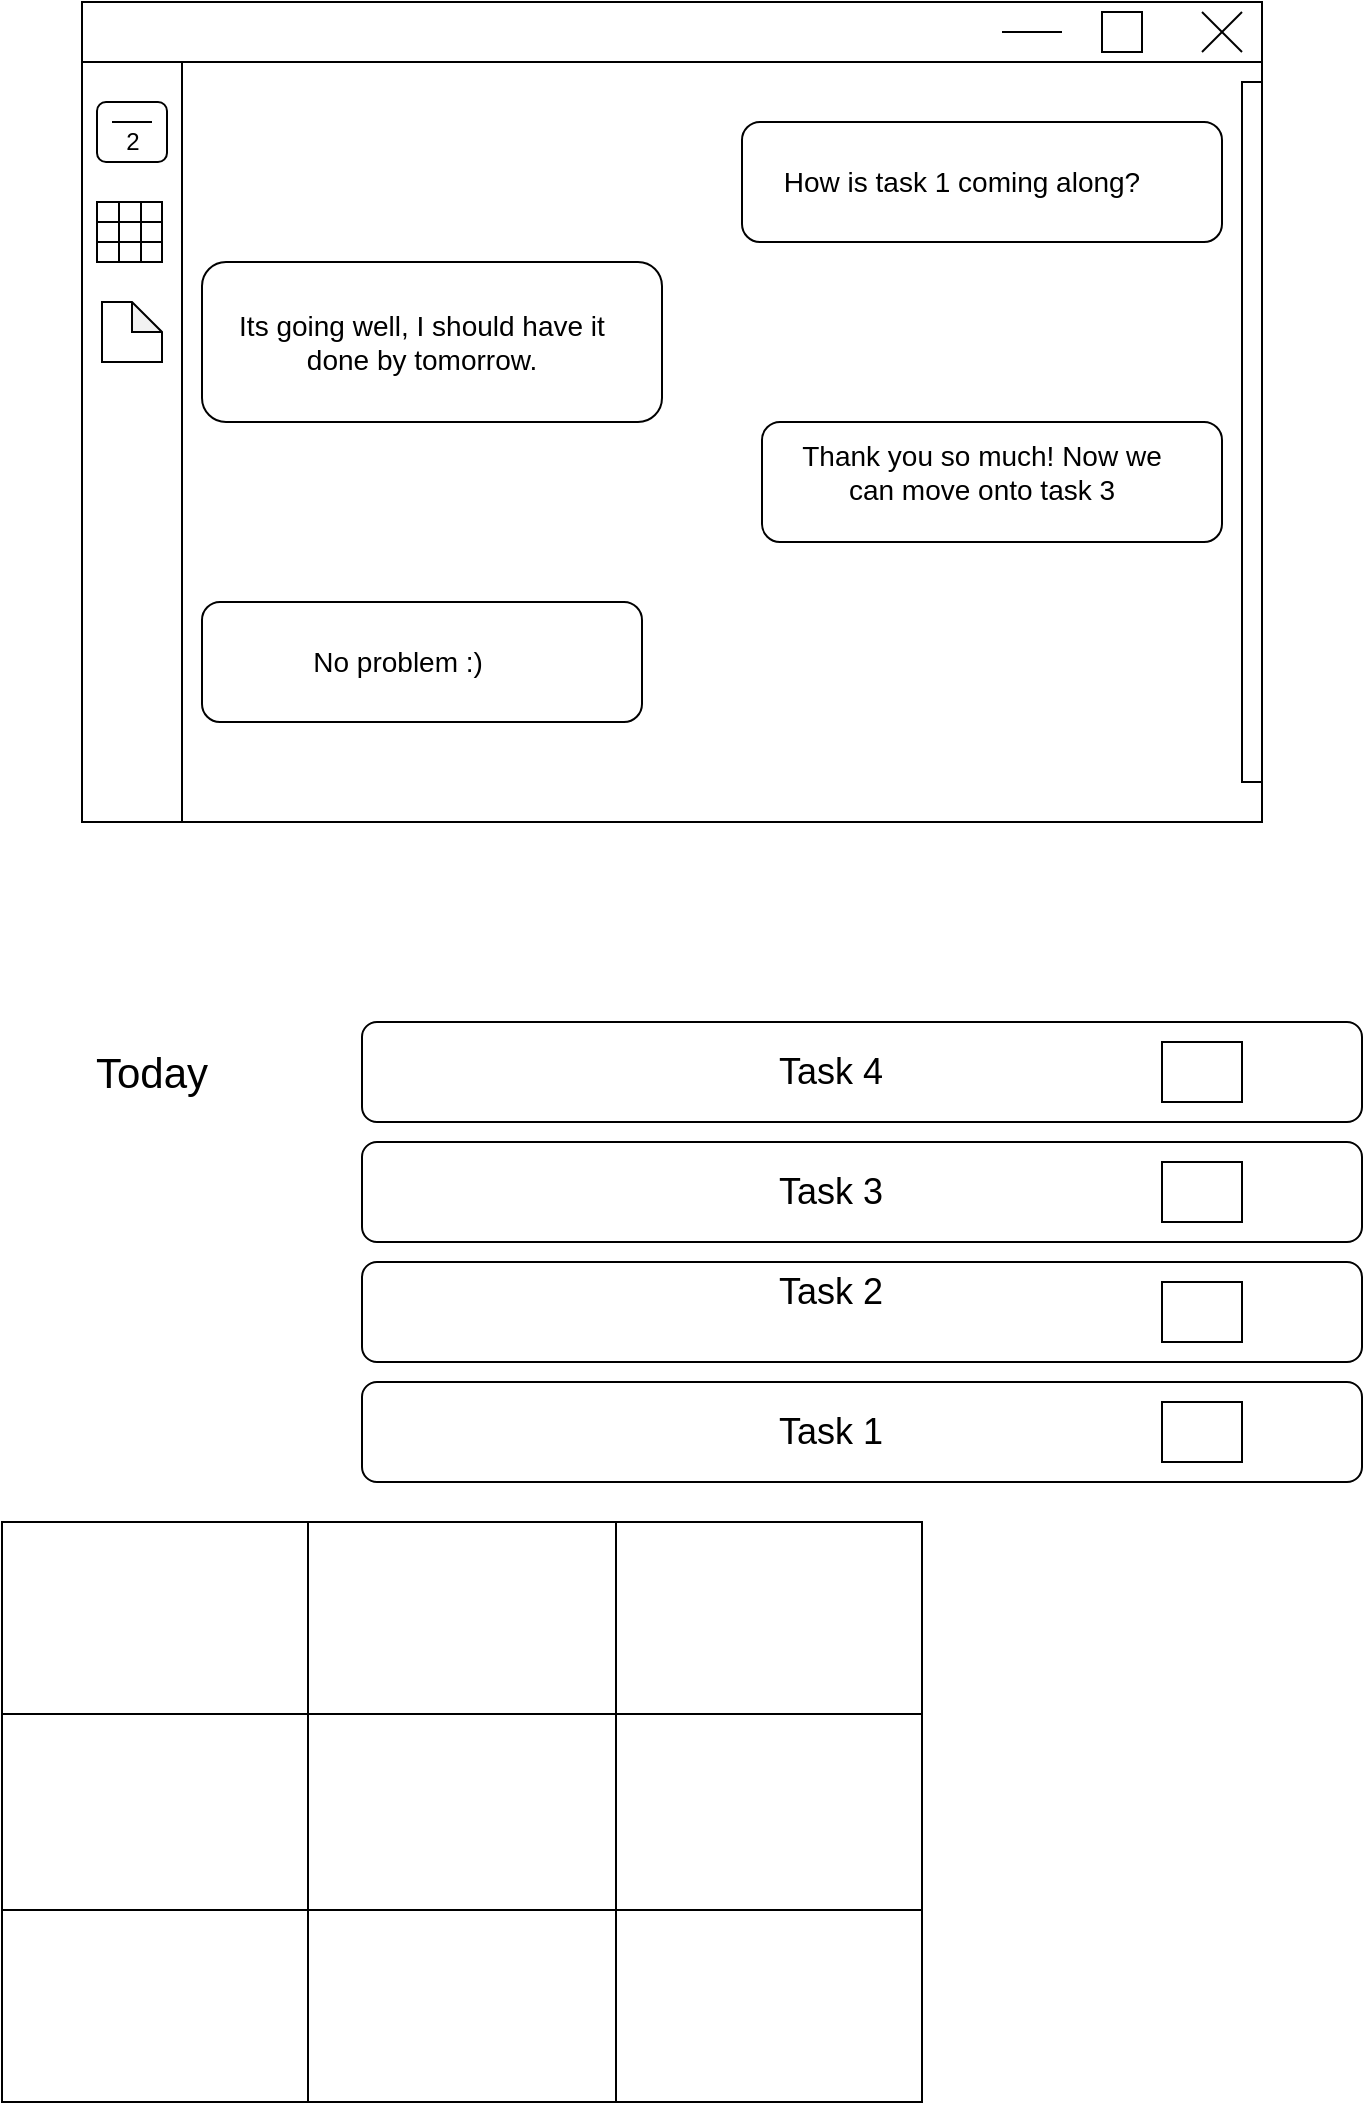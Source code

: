 <mxfile version="14.1.9" type="device"><diagram id="jYjudsKA2nTVADMtQ2na" name="Page-1"><mxGraphModel dx="1038" dy="491" grid="1" gridSize="10" guides="1" tooltips="1" connect="1" arrows="1" fold="1" page="1" pageScale="1" pageWidth="827" pageHeight="1169" math="0" shadow="0"><root><mxCell id="0"/><mxCell id="1" parent="0"/><mxCell id="zUBwi_voVAQUFSUqixuF-2" value="" style="rounded=0;whiteSpace=wrap;html=1;" vertex="1" parent="1"><mxGeometry x="120" y="50" width="590" height="410" as="geometry"/></mxCell><mxCell id="zUBwi_voVAQUFSUqixuF-3" value="" style="rounded=0;whiteSpace=wrap;html=1;" vertex="1" parent="1"><mxGeometry x="120" y="50" width="590" height="30" as="geometry"/></mxCell><mxCell id="zUBwi_voVAQUFSUqixuF-5" value="" style="rounded=0;whiteSpace=wrap;html=1;" vertex="1" parent="1"><mxGeometry x="630" y="55" width="20" height="20" as="geometry"/></mxCell><mxCell id="zUBwi_voVAQUFSUqixuF-8" value="" style="line;strokeWidth=1;html=1;perimeter=backbonePerimeter;points=[];outlineConnect=0;" vertex="1" parent="1"><mxGeometry x="580" y="60" width="30" height="10" as="geometry"/></mxCell><mxCell id="zUBwi_voVAQUFSUqixuF-9" value="" style="endArrow=none;html=1;" edge="1" parent="1"><mxGeometry width="50" height="50" relative="1" as="geometry"><mxPoint x="680" y="75" as="sourcePoint"/><mxPoint x="700" y="55" as="targetPoint"/></mxGeometry></mxCell><mxCell id="zUBwi_voVAQUFSUqixuF-11" value="" style="endArrow=none;html=1;" edge="1" parent="1"><mxGeometry width="50" height="50" relative="1" as="geometry"><mxPoint x="680" y="55" as="sourcePoint"/><mxPoint x="700" y="75" as="targetPoint"/></mxGeometry></mxCell><mxCell id="zUBwi_voVAQUFSUqixuF-12" value="" style="rounded=0;whiteSpace=wrap;html=1;strokeWidth=1;" vertex="1" parent="1"><mxGeometry x="120" y="80" width="50" height="380" as="geometry"/></mxCell><mxCell id="zUBwi_voVAQUFSUqixuF-13" value="&lt;font style=&quot;font-size: 21px&quot;&gt;Today&lt;/font&gt;" style="text;html=1;strokeColor=none;fillColor=none;align=center;verticalAlign=middle;whiteSpace=wrap;rounded=0;" vertex="1" parent="1"><mxGeometry x="110" y="560" width="90" height="50" as="geometry"/></mxCell><mxCell id="zUBwi_voVAQUFSUqixuF-14" value="" style="rounded=1;whiteSpace=wrap;html=1;strokeWidth=1;" vertex="1" parent="1"><mxGeometry x="260" y="740" width="500" height="50" as="geometry"/></mxCell><mxCell id="zUBwi_voVAQUFSUqixuF-15" value="&lt;font style=&quot;font-size: 18px&quot;&gt;Task 1&lt;/font&gt;" style="text;html=1;strokeColor=none;fillColor=none;align=center;verticalAlign=middle;whiteSpace=wrap;rounded=0;" vertex="1" parent="1"><mxGeometry x="297.5" y="750" width="392.5" height="30" as="geometry"/></mxCell><mxCell id="zUBwi_voVAQUFSUqixuF-16" value="" style="rounded=1;whiteSpace=wrap;html=1;strokeWidth=1;" vertex="1" parent="1"><mxGeometry x="260" y="680" width="500" height="50" as="geometry"/></mxCell><mxCell id="zUBwi_voVAQUFSUqixuF-17" value="" style="rounded=1;whiteSpace=wrap;html=1;strokeWidth=1;" vertex="1" parent="1"><mxGeometry x="260" y="620" width="500" height="50" as="geometry"/></mxCell><mxCell id="zUBwi_voVAQUFSUqixuF-18" value="" style="rounded=1;whiteSpace=wrap;html=1;strokeWidth=1;" vertex="1" parent="1"><mxGeometry x="260" y="560" width="500" height="50" as="geometry"/></mxCell><mxCell id="zUBwi_voVAQUFSUqixuF-20" value="&lt;font style=&quot;font-size: 18px&quot;&gt;Task 2&lt;/font&gt;" style="text;html=1;strokeColor=none;fillColor=none;align=center;verticalAlign=middle;whiteSpace=wrap;rounded=0;" vertex="1" parent="1"><mxGeometry x="297.5" y="680" width="392.5" height="30" as="geometry"/></mxCell><mxCell id="zUBwi_voVAQUFSUqixuF-21" value="&lt;font style=&quot;font-size: 18px&quot;&gt;Task 3&lt;/font&gt;" style="text;html=1;strokeColor=none;fillColor=none;align=center;verticalAlign=middle;whiteSpace=wrap;rounded=0;" vertex="1" parent="1"><mxGeometry x="297.5" y="630" width="392.5" height="30" as="geometry"/></mxCell><mxCell id="zUBwi_voVAQUFSUqixuF-22" value="&lt;font style=&quot;font-size: 18px&quot;&gt;Task 4&lt;/font&gt;" style="text;html=1;strokeColor=none;fillColor=none;align=center;verticalAlign=middle;whiteSpace=wrap;rounded=0;" vertex="1" parent="1"><mxGeometry x="297.5" y="570" width="392.5" height="30" as="geometry"/></mxCell><mxCell id="zUBwi_voVAQUFSUqixuF-24" value="" style="rounded=0;whiteSpace=wrap;html=1;strokeWidth=1;" vertex="1" parent="1"><mxGeometry x="660" y="750" width="40" height="30" as="geometry"/></mxCell><mxCell id="zUBwi_voVAQUFSUqixuF-25" value="" style="rounded=0;whiteSpace=wrap;html=1;strokeWidth=1;" vertex="1" parent="1"><mxGeometry x="660" y="690" width="40" height="30" as="geometry"/></mxCell><mxCell id="zUBwi_voVAQUFSUqixuF-26" value="" style="rounded=0;whiteSpace=wrap;html=1;strokeWidth=1;" vertex="1" parent="1"><mxGeometry x="660" y="630" width="40" height="30" as="geometry"/></mxCell><mxCell id="zUBwi_voVAQUFSUqixuF-27" value="" style="rounded=0;whiteSpace=wrap;html=1;strokeWidth=1;" vertex="1" parent="1"><mxGeometry x="660" y="570" width="40" height="30" as="geometry"/></mxCell><mxCell id="zUBwi_voVAQUFSUqixuF-33" value="" style="rounded=1;whiteSpace=wrap;html=1;strokeWidth=1;" vertex="1" parent="1"><mxGeometry x="127.5" y="100" width="35" height="30" as="geometry"/></mxCell><mxCell id="zUBwi_voVAQUFSUqixuF-34" value="" style="endArrow=none;html=1;strokeColor=#000000;" edge="1" parent="1"><mxGeometry width="50" height="50" relative="1" as="geometry"><mxPoint x="135" y="110" as="sourcePoint"/><mxPoint x="155" y="110" as="targetPoint"/></mxGeometry></mxCell><mxCell id="zUBwi_voVAQUFSUqixuF-36" value="2" style="text;html=1;strokeColor=none;fillColor=none;align=center;verticalAlign=middle;whiteSpace=wrap;rounded=0;" vertex="1" parent="1"><mxGeometry x="127.5" y="110" width="35" height="20" as="geometry"/></mxCell><mxCell id="zUBwi_voVAQUFSUqixuF-38" value="" style="shape=table;html=1;whiteSpace=wrap;startSize=0;container=1;collapsible=0;childLayout=tableLayout;strokeWidth=1;" vertex="1" parent="1"><mxGeometry x="127.5" y="150" width="32.5" height="30" as="geometry"/></mxCell><mxCell id="zUBwi_voVAQUFSUqixuF-39" value="" style="shape=partialRectangle;html=1;whiteSpace=wrap;collapsible=0;dropTarget=0;pointerEvents=0;fillColor=none;top=0;left=0;bottom=0;right=0;points=[[0,0.5],[1,0.5]];portConstraint=eastwest;" vertex="1" parent="zUBwi_voVAQUFSUqixuF-38"><mxGeometry width="32.5" height="10" as="geometry"/></mxCell><mxCell id="zUBwi_voVAQUFSUqixuF-40" value="" style="shape=partialRectangle;html=1;whiteSpace=wrap;connectable=0;fillColor=none;top=0;left=0;bottom=0;right=0;overflow=hidden;" vertex="1" parent="zUBwi_voVAQUFSUqixuF-39"><mxGeometry width="11" height="10" as="geometry"/></mxCell><mxCell id="zUBwi_voVAQUFSUqixuF-41" value="" style="shape=partialRectangle;html=1;whiteSpace=wrap;connectable=0;fillColor=none;top=0;left=0;bottom=0;right=0;overflow=hidden;" vertex="1" parent="zUBwi_voVAQUFSUqixuF-39"><mxGeometry x="11" width="11" height="10" as="geometry"/></mxCell><mxCell id="zUBwi_voVAQUFSUqixuF-42" value="" style="shape=partialRectangle;html=1;whiteSpace=wrap;connectable=0;fillColor=none;top=0;left=0;bottom=0;right=0;overflow=hidden;" vertex="1" parent="zUBwi_voVAQUFSUqixuF-39"><mxGeometry x="22" width="11" height="10" as="geometry"/></mxCell><mxCell id="zUBwi_voVAQUFSUqixuF-43" value="" style="shape=partialRectangle;html=1;whiteSpace=wrap;collapsible=0;dropTarget=0;pointerEvents=0;fillColor=none;top=0;left=0;bottom=0;right=0;points=[[0,0.5],[1,0.5]];portConstraint=eastwest;" vertex="1" parent="zUBwi_voVAQUFSUqixuF-38"><mxGeometry y="10" width="32.5" height="10" as="geometry"/></mxCell><mxCell id="zUBwi_voVAQUFSUqixuF-44" value="" style="shape=partialRectangle;html=1;whiteSpace=wrap;connectable=0;fillColor=none;top=0;left=0;bottom=0;right=0;overflow=hidden;" vertex="1" parent="zUBwi_voVAQUFSUqixuF-43"><mxGeometry width="11" height="10" as="geometry"/></mxCell><mxCell id="zUBwi_voVAQUFSUqixuF-45" value="" style="shape=partialRectangle;html=1;whiteSpace=wrap;connectable=0;fillColor=none;top=0;left=0;bottom=0;right=0;overflow=hidden;" vertex="1" parent="zUBwi_voVAQUFSUqixuF-43"><mxGeometry x="11" width="11" height="10" as="geometry"/></mxCell><mxCell id="zUBwi_voVAQUFSUqixuF-46" value="" style="shape=partialRectangle;html=1;whiteSpace=wrap;connectable=0;fillColor=none;top=0;left=0;bottom=0;right=0;overflow=hidden;" vertex="1" parent="zUBwi_voVAQUFSUqixuF-43"><mxGeometry x="22" width="11" height="10" as="geometry"/></mxCell><mxCell id="zUBwi_voVAQUFSUqixuF-47" value="" style="shape=partialRectangle;html=1;whiteSpace=wrap;collapsible=0;dropTarget=0;pointerEvents=0;fillColor=none;top=0;left=0;bottom=0;right=0;points=[[0,0.5],[1,0.5]];portConstraint=eastwest;" vertex="1" parent="zUBwi_voVAQUFSUqixuF-38"><mxGeometry y="20" width="32.5" height="10" as="geometry"/></mxCell><mxCell id="zUBwi_voVAQUFSUqixuF-48" value="" style="shape=partialRectangle;html=1;whiteSpace=wrap;connectable=0;fillColor=none;top=0;left=0;bottom=0;right=0;overflow=hidden;" vertex="1" parent="zUBwi_voVAQUFSUqixuF-47"><mxGeometry width="11" height="10" as="geometry"/></mxCell><mxCell id="zUBwi_voVAQUFSUqixuF-49" value="" style="shape=partialRectangle;html=1;whiteSpace=wrap;connectable=0;fillColor=none;top=0;left=0;bottom=0;right=0;overflow=hidden;" vertex="1" parent="zUBwi_voVAQUFSUqixuF-47"><mxGeometry x="11" width="11" height="10" as="geometry"/></mxCell><mxCell id="zUBwi_voVAQUFSUqixuF-50" value="" style="shape=partialRectangle;html=1;whiteSpace=wrap;connectable=0;fillColor=none;top=0;left=0;bottom=0;right=0;overflow=hidden;" vertex="1" parent="zUBwi_voVAQUFSUqixuF-47"><mxGeometry x="22" width="11" height="10" as="geometry"/></mxCell><mxCell id="zUBwi_voVAQUFSUqixuF-52" value="" style="rounded=0;whiteSpace=wrap;html=1;strokeWidth=1;" vertex="1" parent="1"><mxGeometry x="700" y="90" width="10" height="350" as="geometry"/></mxCell><mxCell id="zUBwi_voVAQUFSUqixuF-56" value="" style="shape=note;whiteSpace=wrap;html=1;backgroundOutline=1;darkOpacity=0.05;strokeWidth=1;size=15;" vertex="1" parent="1"><mxGeometry x="130" y="200" width="30" height="30" as="geometry"/></mxCell><mxCell id="zUBwi_voVAQUFSUqixuF-58" value="" style="shape=table;html=1;whiteSpace=wrap;startSize=0;container=1;collapsible=0;childLayout=tableLayout;strokeWidth=1;" vertex="1" parent="1"><mxGeometry x="80" y="810" width="460" height="290" as="geometry"/></mxCell><mxCell id="zUBwi_voVAQUFSUqixuF-59" value="" style="shape=partialRectangle;html=1;whiteSpace=wrap;collapsible=0;dropTarget=0;pointerEvents=0;fillColor=none;top=0;left=0;bottom=0;right=0;points=[[0,0.5],[1,0.5]];portConstraint=eastwest;" vertex="1" parent="zUBwi_voVAQUFSUqixuF-58"><mxGeometry width="460" height="96" as="geometry"/></mxCell><mxCell id="zUBwi_voVAQUFSUqixuF-60" value="" style="shape=partialRectangle;html=1;whiteSpace=wrap;connectable=0;fillColor=none;top=0;left=0;bottom=0;right=0;overflow=hidden;" vertex="1" parent="zUBwi_voVAQUFSUqixuF-59"><mxGeometry width="153" height="96" as="geometry"/></mxCell><mxCell id="zUBwi_voVAQUFSUqixuF-61" value="" style="shape=partialRectangle;html=1;whiteSpace=wrap;connectable=0;fillColor=none;top=0;left=0;bottom=0;right=0;overflow=hidden;" vertex="1" parent="zUBwi_voVAQUFSUqixuF-59"><mxGeometry x="153" width="154" height="96" as="geometry"/></mxCell><mxCell id="zUBwi_voVAQUFSUqixuF-62" value="" style="shape=partialRectangle;html=1;whiteSpace=wrap;connectable=0;fillColor=none;top=0;left=0;bottom=0;right=0;overflow=hidden;" vertex="1" parent="zUBwi_voVAQUFSUqixuF-59"><mxGeometry x="307" width="153" height="96" as="geometry"/></mxCell><mxCell id="zUBwi_voVAQUFSUqixuF-63" value="" style="shape=partialRectangle;html=1;whiteSpace=wrap;collapsible=0;dropTarget=0;pointerEvents=0;fillColor=none;top=0;left=0;bottom=0;right=0;points=[[0,0.5],[1,0.5]];portConstraint=eastwest;" vertex="1" parent="zUBwi_voVAQUFSUqixuF-58"><mxGeometry y="96" width="460" height="98" as="geometry"/></mxCell><mxCell id="zUBwi_voVAQUFSUqixuF-64" value="" style="shape=partialRectangle;html=1;whiteSpace=wrap;connectable=0;fillColor=none;top=0;left=0;bottom=0;right=0;overflow=hidden;" vertex="1" parent="zUBwi_voVAQUFSUqixuF-63"><mxGeometry width="153" height="98" as="geometry"/></mxCell><mxCell id="zUBwi_voVAQUFSUqixuF-65" value="" style="shape=partialRectangle;html=1;whiteSpace=wrap;connectable=0;fillColor=none;top=0;left=0;bottom=0;right=0;overflow=hidden;" vertex="1" parent="zUBwi_voVAQUFSUqixuF-63"><mxGeometry x="153" width="154" height="98" as="geometry"/></mxCell><mxCell id="zUBwi_voVAQUFSUqixuF-66" value="" style="shape=partialRectangle;html=1;whiteSpace=wrap;connectable=0;fillColor=none;top=0;left=0;bottom=0;right=0;overflow=hidden;" vertex="1" parent="zUBwi_voVAQUFSUqixuF-63"><mxGeometry x="307" width="153" height="98" as="geometry"/></mxCell><mxCell id="zUBwi_voVAQUFSUqixuF-67" value="" style="shape=partialRectangle;html=1;whiteSpace=wrap;collapsible=0;dropTarget=0;pointerEvents=0;fillColor=none;top=0;left=0;bottom=0;right=0;points=[[0,0.5],[1,0.5]];portConstraint=eastwest;" vertex="1" parent="zUBwi_voVAQUFSUqixuF-58"><mxGeometry y="194" width="460" height="96" as="geometry"/></mxCell><mxCell id="zUBwi_voVAQUFSUqixuF-68" value="" style="shape=partialRectangle;html=1;whiteSpace=wrap;connectable=0;fillColor=none;top=0;left=0;bottom=0;right=0;overflow=hidden;" vertex="1" parent="zUBwi_voVAQUFSUqixuF-67"><mxGeometry width="153" height="96" as="geometry"/></mxCell><mxCell id="zUBwi_voVAQUFSUqixuF-69" value="" style="shape=partialRectangle;html=1;whiteSpace=wrap;connectable=0;fillColor=none;top=0;left=0;bottom=0;right=0;overflow=hidden;" vertex="1" parent="zUBwi_voVAQUFSUqixuF-67"><mxGeometry x="153" width="154" height="96" as="geometry"/></mxCell><mxCell id="zUBwi_voVAQUFSUqixuF-70" value="" style="shape=partialRectangle;html=1;whiteSpace=wrap;connectable=0;fillColor=none;top=0;left=0;bottom=0;right=0;overflow=hidden;" vertex="1" parent="zUBwi_voVAQUFSUqixuF-67"><mxGeometry x="307" width="153" height="96" as="geometry"/></mxCell><mxCell id="zUBwi_voVAQUFSUqixuF-94" value="" style="rounded=1;whiteSpace=wrap;html=1;strokeWidth=1;" vertex="1" parent="1"><mxGeometry x="450" y="110" width="240" height="60" as="geometry"/></mxCell><mxCell id="zUBwi_voVAQUFSUqixuF-96" value="" style="rounded=1;whiteSpace=wrap;html=1;strokeWidth=1;" vertex="1" parent="1"><mxGeometry x="180" y="180" width="230" height="80" as="geometry"/></mxCell><mxCell id="zUBwi_voVAQUFSUqixuF-97" value="" style="rounded=1;whiteSpace=wrap;html=1;strokeWidth=1;" vertex="1" parent="1"><mxGeometry x="460" y="260" width="230" height="60" as="geometry"/></mxCell><mxCell id="zUBwi_voVAQUFSUqixuF-98" value="" style="rounded=1;whiteSpace=wrap;html=1;strokeWidth=1;" vertex="1" parent="1"><mxGeometry x="180" y="350" width="220" height="60" as="geometry"/></mxCell><mxCell id="zUBwi_voVAQUFSUqixuF-102" value="&lt;font style=&quot;font-size: 14px&quot;&gt;How is task 1 coming along?&lt;/font&gt;" style="text;html=1;strokeColor=none;fillColor=none;align=center;verticalAlign=middle;whiteSpace=wrap;rounded=0;strokeWidth=3;" vertex="1" parent="1"><mxGeometry x="460" y="125" width="200" height="30" as="geometry"/></mxCell><mxCell id="zUBwi_voVAQUFSUqixuF-104" value="&lt;font style=&quot;font-size: 14px&quot;&gt;Its going well, I should have it done by tomorrow.&lt;/font&gt;" style="text;html=1;strokeColor=none;fillColor=none;align=center;verticalAlign=middle;whiteSpace=wrap;rounded=0;strokeWidth=3;" vertex="1" parent="1"><mxGeometry x="190" y="205" width="200" height="30" as="geometry"/></mxCell><mxCell id="zUBwi_voVAQUFSUqixuF-105" value="&lt;font style=&quot;font-size: 14px&quot;&gt;Thank you so much! Now we can move onto task 3&lt;/font&gt;" style="text;html=1;strokeColor=none;fillColor=none;align=center;verticalAlign=middle;whiteSpace=wrap;rounded=0;strokeWidth=3;" vertex="1" parent="1"><mxGeometry x="470" y="270" width="200" height="30" as="geometry"/></mxCell><mxCell id="zUBwi_voVAQUFSUqixuF-106" value="&lt;font style=&quot;font-size: 14px&quot;&gt;No problem :)&amp;nbsp;&lt;/font&gt;" style="text;html=1;strokeColor=none;fillColor=none;align=center;verticalAlign=middle;whiteSpace=wrap;rounded=0;strokeWidth=3;" vertex="1" parent="1"><mxGeometry x="180" y="365" width="200" height="30" as="geometry"/></mxCell></root></mxGraphModel></diagram></mxfile>